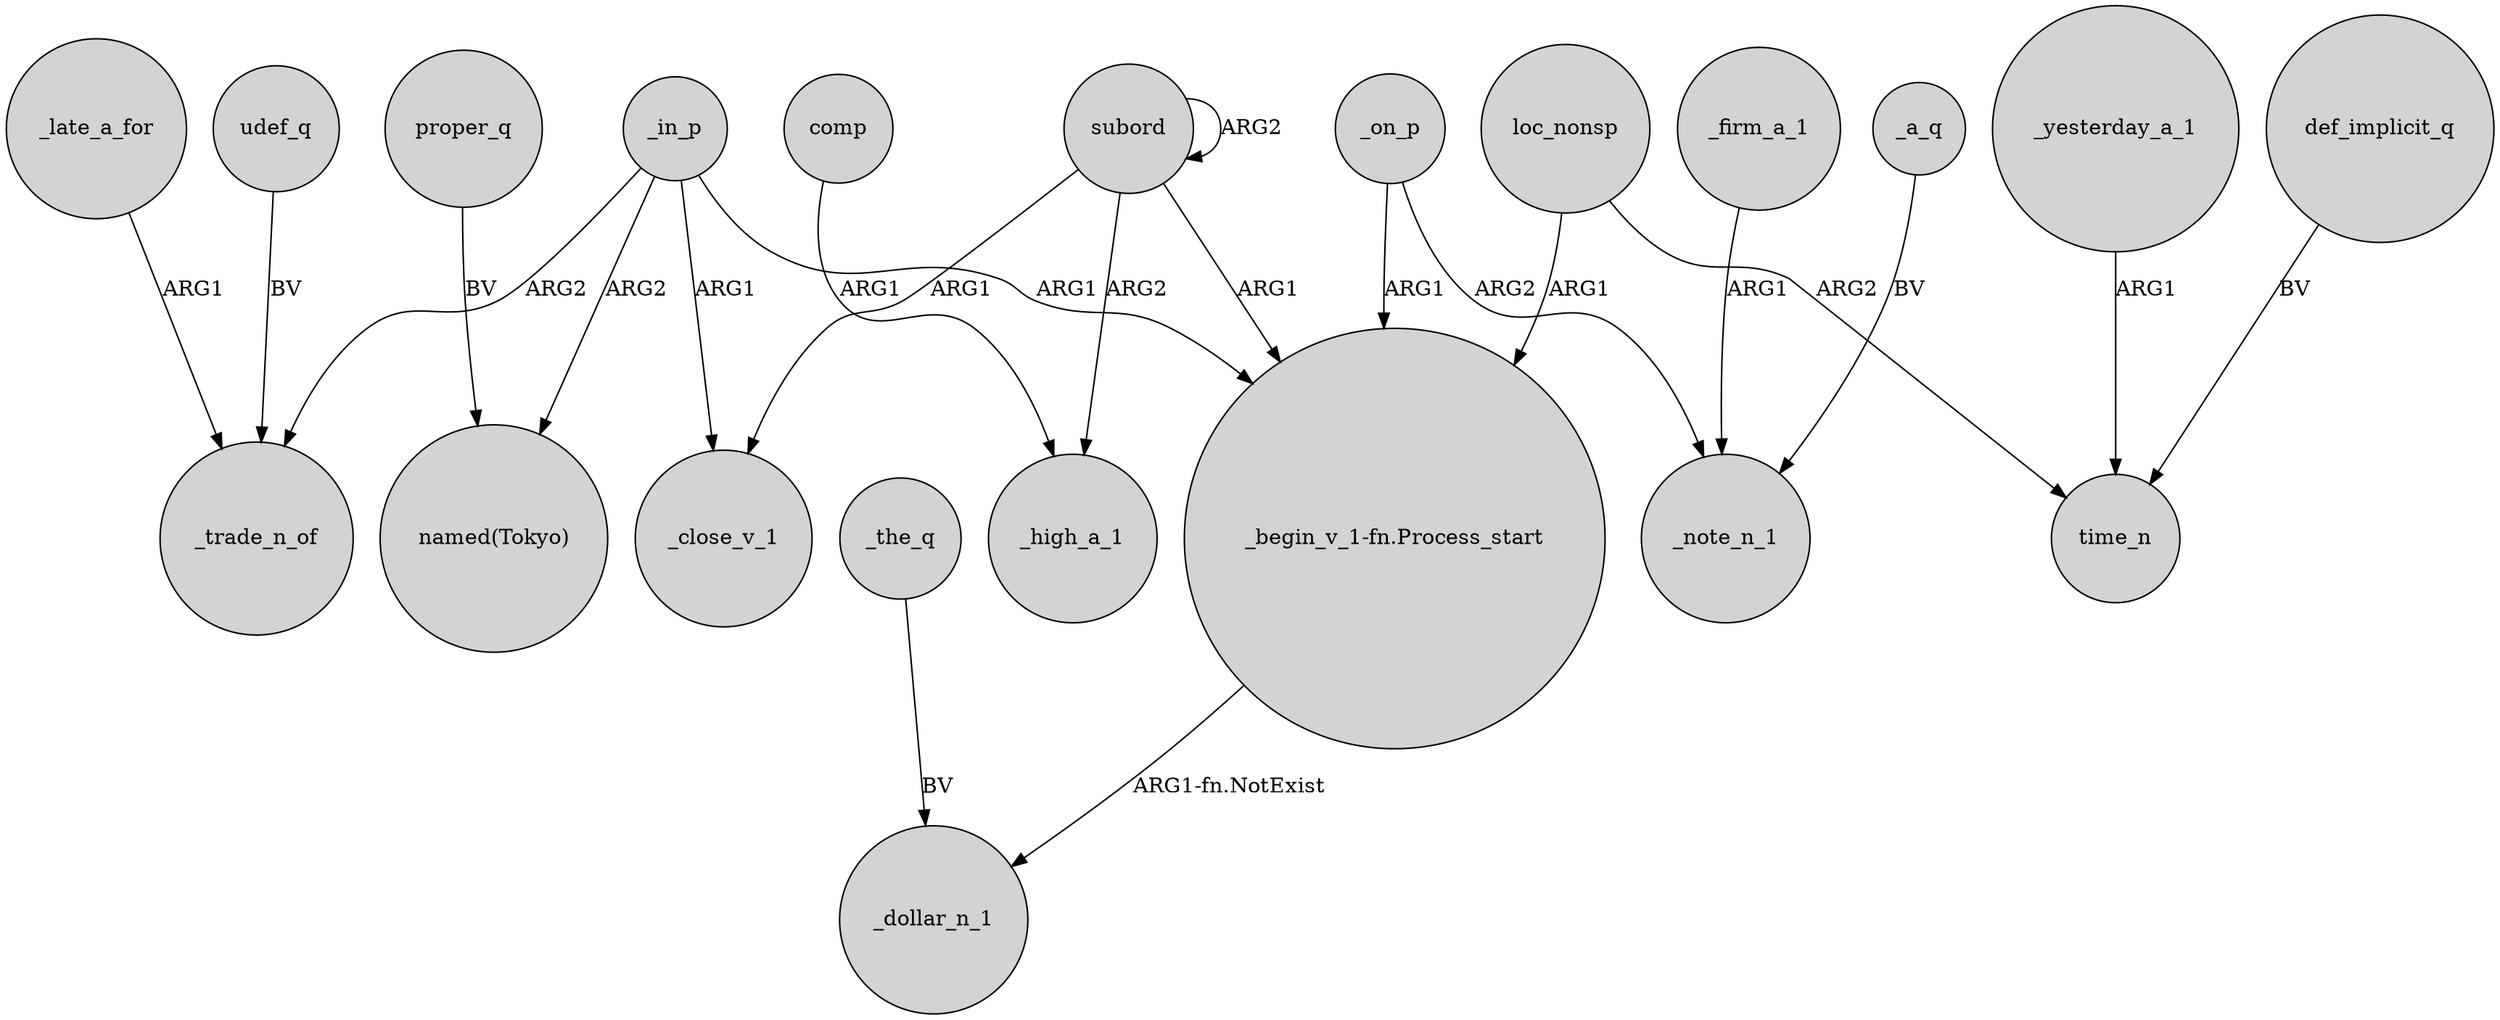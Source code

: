 digraph {
	node [shape=circle style=filled]
	udef_q -> _trade_n_of [label=BV]
	_yesterday_a_1 -> time_n [label=ARG1]
	subord -> _close_v_1 [label=ARG1]
	_on_p -> "_begin_v_1-fn.Process_start" [label=ARG1]
	_the_q -> _dollar_n_1 [label=BV]
	comp -> _high_a_1 [label=ARG1]
	_firm_a_1 -> _note_n_1 [label=ARG1]
	proper_q -> "named(Tokyo)" [label=BV]
	_a_q -> _note_n_1 [label=BV]
	loc_nonsp -> time_n [label=ARG2]
	_late_a_for -> _trade_n_of [label=ARG1]
	subord -> subord [label=ARG2]
	subord -> _high_a_1 [label=ARG2]
	_on_p -> _note_n_1 [label=ARG2]
	"_begin_v_1-fn.Process_start" -> _dollar_n_1 [label="ARG1-fn.NotExist"]
	_in_p -> _trade_n_of [label=ARG2]
	subord -> "_begin_v_1-fn.Process_start" [label=ARG1]
	_in_p -> _close_v_1 [label=ARG1]
	_in_p -> "named(Tokyo)" [label=ARG2]
	_in_p -> "_begin_v_1-fn.Process_start" [label=ARG1]
	loc_nonsp -> "_begin_v_1-fn.Process_start" [label=ARG1]
	def_implicit_q -> time_n [label=BV]
}
